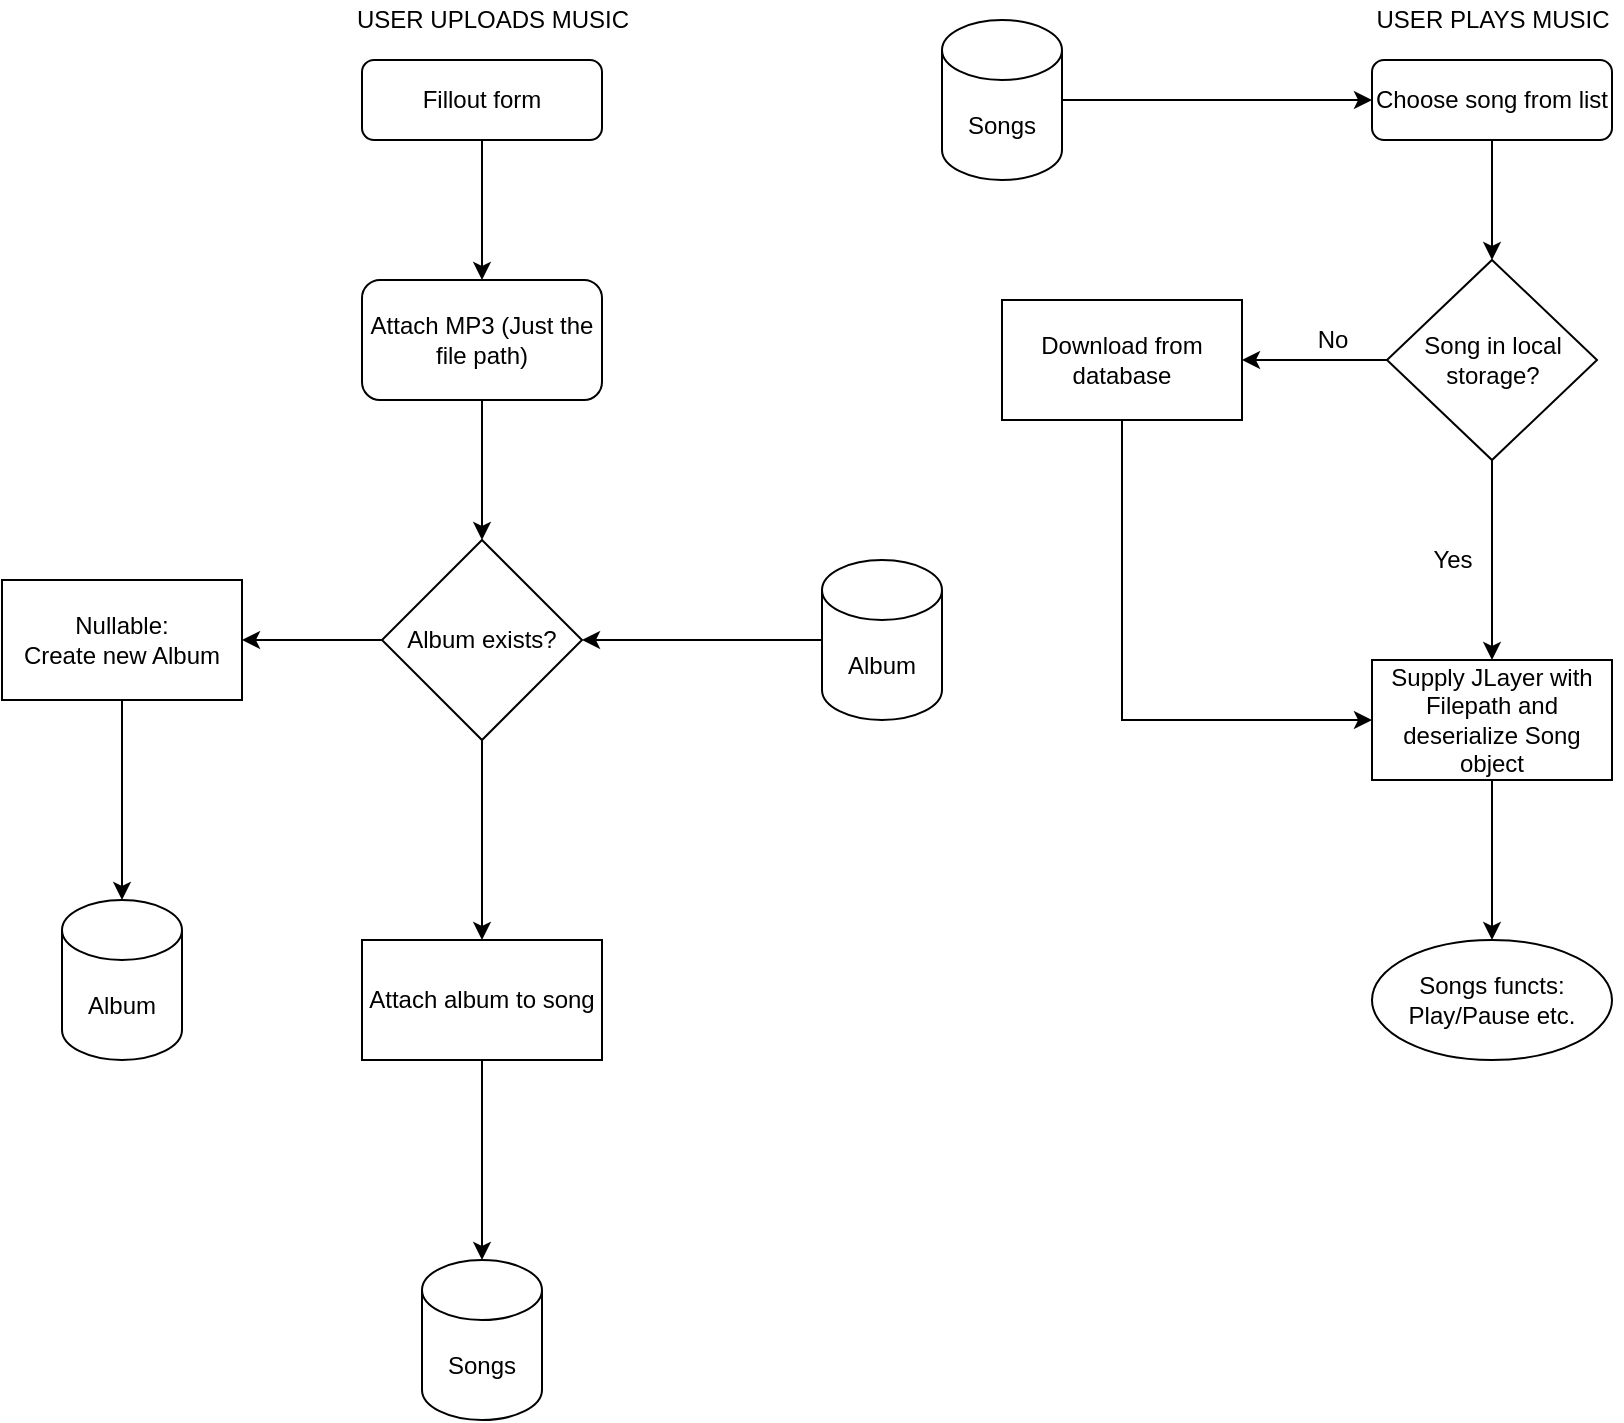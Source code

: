 <mxfile version="19.0.3" type="device"><diagram id="C5RBs43oDa-KdzZeNtuy" name="Page-1"><mxGraphModel dx="1762" dy="603" grid="1" gridSize="10" guides="1" tooltips="1" connect="1" arrows="1" fold="1" page="1" pageScale="1" pageWidth="827" pageHeight="1169" math="0" shadow="0"><root><mxCell id="WIyWlLk6GJQsqaUBKTNV-0"/><mxCell id="WIyWlLk6GJQsqaUBKTNV-1" parent="WIyWlLk6GJQsqaUBKTNV-0"/><mxCell id="eSFcUjBhmhMo3ecZZT8Y-16" value="" style="edgeStyle=orthogonalEdgeStyle;rounded=0;orthogonalLoop=1;jettySize=auto;html=1;" edge="1" parent="WIyWlLk6GJQsqaUBKTNV-1" source="WIyWlLk6GJQsqaUBKTNV-3" target="eSFcUjBhmhMo3ecZZT8Y-15"><mxGeometry relative="1" as="geometry"/></mxCell><mxCell id="WIyWlLk6GJQsqaUBKTNV-3" value="Fillout form" style="rounded=1;whiteSpace=wrap;html=1;fontSize=12;glass=0;strokeWidth=1;shadow=0;" parent="WIyWlLk6GJQsqaUBKTNV-1" vertex="1"><mxGeometry x="160" y="80" width="120" height="40" as="geometry"/></mxCell><mxCell id="eSFcUjBhmhMo3ecZZT8Y-0" value="USER PLAYS MUSIC" style="text;html=1;resizable=0;autosize=1;align=center;verticalAlign=middle;points=[];fillColor=none;strokeColor=none;rounded=0;" vertex="1" parent="WIyWlLk6GJQsqaUBKTNV-1"><mxGeometry x="660" y="50" width="130" height="20" as="geometry"/></mxCell><mxCell id="eSFcUjBhmhMo3ecZZT8Y-1" value="USER UPLOADS MUSIC" style="text;html=1;resizable=0;autosize=1;align=center;verticalAlign=middle;points=[];fillColor=none;strokeColor=none;rounded=0;" vertex="1" parent="WIyWlLk6GJQsqaUBKTNV-1"><mxGeometry x="150" y="50" width="150" height="20" as="geometry"/></mxCell><mxCell id="eSFcUjBhmhMo3ecZZT8Y-4" value="" style="edgeStyle=orthogonalEdgeStyle;rounded=0;orthogonalLoop=1;jettySize=auto;html=1;" edge="1" parent="WIyWlLk6GJQsqaUBKTNV-1" source="eSFcUjBhmhMo3ecZZT8Y-2"><mxGeometry relative="1" as="geometry"><mxPoint x="725" y="180" as="targetPoint"/></mxGeometry></mxCell><mxCell id="eSFcUjBhmhMo3ecZZT8Y-2" value="Choose song from list" style="rounded=1;whiteSpace=wrap;html=1;fontSize=12;glass=0;strokeWidth=1;shadow=0;" vertex="1" parent="WIyWlLk6GJQsqaUBKTNV-1"><mxGeometry x="665" y="80" width="120" height="40" as="geometry"/></mxCell><mxCell id="eSFcUjBhmhMo3ecZZT8Y-7" value="" style="edgeStyle=orthogonalEdgeStyle;rounded=0;orthogonalLoop=1;jettySize=auto;html=1;" edge="1" parent="WIyWlLk6GJQsqaUBKTNV-1" source="eSFcUjBhmhMo3ecZZT8Y-5" target="eSFcUjBhmhMo3ecZZT8Y-6"><mxGeometry relative="1" as="geometry"/></mxCell><mxCell id="eSFcUjBhmhMo3ecZZT8Y-10" value="" style="edgeStyle=orthogonalEdgeStyle;rounded=0;orthogonalLoop=1;jettySize=auto;html=1;" edge="1" parent="WIyWlLk6GJQsqaUBKTNV-1" source="eSFcUjBhmhMo3ecZZT8Y-5" target="eSFcUjBhmhMo3ecZZT8Y-9"><mxGeometry relative="1" as="geometry"/></mxCell><mxCell id="eSFcUjBhmhMo3ecZZT8Y-5" value="Song in local storage?" style="rhombus;whiteSpace=wrap;html=1;" vertex="1" parent="WIyWlLk6GJQsqaUBKTNV-1"><mxGeometry x="672.5" y="180" width="105" height="100" as="geometry"/></mxCell><mxCell id="eSFcUjBhmhMo3ecZZT8Y-12" style="edgeStyle=orthogonalEdgeStyle;rounded=0;orthogonalLoop=1;jettySize=auto;html=1;entryX=0;entryY=0.5;entryDx=0;entryDy=0;" edge="1" parent="WIyWlLk6GJQsqaUBKTNV-1" source="eSFcUjBhmhMo3ecZZT8Y-6" target="eSFcUjBhmhMo3ecZZT8Y-9"><mxGeometry relative="1" as="geometry"><Array as="points"><mxPoint x="540" y="410"/></Array></mxGeometry></mxCell><mxCell id="eSFcUjBhmhMo3ecZZT8Y-6" value="Download from database" style="whiteSpace=wrap;html=1;" vertex="1" parent="WIyWlLk6GJQsqaUBKTNV-1"><mxGeometry x="480" y="200" width="120" height="60" as="geometry"/></mxCell><mxCell id="eSFcUjBhmhMo3ecZZT8Y-8" value="No" style="text;html=1;resizable=0;autosize=1;align=center;verticalAlign=middle;points=[];fillColor=none;strokeColor=none;rounded=0;" vertex="1" parent="WIyWlLk6GJQsqaUBKTNV-1"><mxGeometry x="630" y="210" width="30" height="20" as="geometry"/></mxCell><mxCell id="eSFcUjBhmhMo3ecZZT8Y-14" value="" style="edgeStyle=orthogonalEdgeStyle;rounded=0;orthogonalLoop=1;jettySize=auto;html=1;" edge="1" parent="WIyWlLk6GJQsqaUBKTNV-1" source="eSFcUjBhmhMo3ecZZT8Y-9" target="eSFcUjBhmhMo3ecZZT8Y-13"><mxGeometry relative="1" as="geometry"/></mxCell><mxCell id="eSFcUjBhmhMo3ecZZT8Y-9" value="Supply JLayer with Filepath and deserialize Song object" style="whiteSpace=wrap;html=1;" vertex="1" parent="WIyWlLk6GJQsqaUBKTNV-1"><mxGeometry x="665" y="380" width="120" height="60" as="geometry"/></mxCell><mxCell id="eSFcUjBhmhMo3ecZZT8Y-11" value="Yes" style="text;html=1;resizable=0;autosize=1;align=center;verticalAlign=middle;points=[];fillColor=none;strokeColor=none;rounded=0;" vertex="1" parent="WIyWlLk6GJQsqaUBKTNV-1"><mxGeometry x="685" y="320" width="40" height="20" as="geometry"/></mxCell><mxCell id="eSFcUjBhmhMo3ecZZT8Y-13" value="Songs functs:&lt;br&gt;Play/Pause etc." style="ellipse;whiteSpace=wrap;html=1;" vertex="1" parent="WIyWlLk6GJQsqaUBKTNV-1"><mxGeometry x="665" y="520" width="120" height="60" as="geometry"/></mxCell><mxCell id="eSFcUjBhmhMo3ecZZT8Y-18" value="" style="edgeStyle=orthogonalEdgeStyle;rounded=0;orthogonalLoop=1;jettySize=auto;html=1;" edge="1" parent="WIyWlLk6GJQsqaUBKTNV-1" source="eSFcUjBhmhMo3ecZZT8Y-15" target="eSFcUjBhmhMo3ecZZT8Y-17"><mxGeometry relative="1" as="geometry"/></mxCell><mxCell id="eSFcUjBhmhMo3ecZZT8Y-15" value="Attach MP3 (Just the file path)" style="whiteSpace=wrap;html=1;rounded=1;glass=0;strokeWidth=1;shadow=0;" vertex="1" parent="WIyWlLk6GJQsqaUBKTNV-1"><mxGeometry x="160" y="190" width="120" height="60" as="geometry"/></mxCell><mxCell id="eSFcUjBhmhMo3ecZZT8Y-20" value="" style="edgeStyle=orthogonalEdgeStyle;rounded=0;orthogonalLoop=1;jettySize=auto;html=1;" edge="1" parent="WIyWlLk6GJQsqaUBKTNV-1" source="eSFcUjBhmhMo3ecZZT8Y-17" target="eSFcUjBhmhMo3ecZZT8Y-19"><mxGeometry relative="1" as="geometry"/></mxCell><mxCell id="eSFcUjBhmhMo3ecZZT8Y-22" value="" style="edgeStyle=orthogonalEdgeStyle;rounded=0;orthogonalLoop=1;jettySize=auto;html=1;" edge="1" parent="WIyWlLk6GJQsqaUBKTNV-1" source="eSFcUjBhmhMo3ecZZT8Y-17" target="eSFcUjBhmhMo3ecZZT8Y-21"><mxGeometry relative="1" as="geometry"/></mxCell><mxCell id="eSFcUjBhmhMo3ecZZT8Y-17" value="Album exists?" style="rhombus;whiteSpace=wrap;html=1;" vertex="1" parent="WIyWlLk6GJQsqaUBKTNV-1"><mxGeometry x="170" y="320" width="100" height="100" as="geometry"/></mxCell><mxCell id="eSFcUjBhmhMo3ecZZT8Y-29" style="edgeStyle=orthogonalEdgeStyle;rounded=0;orthogonalLoop=1;jettySize=auto;html=1;" edge="1" parent="WIyWlLk6GJQsqaUBKTNV-1" source="eSFcUjBhmhMo3ecZZT8Y-19" target="eSFcUjBhmhMo3ecZZT8Y-28"><mxGeometry relative="1" as="geometry"/></mxCell><mxCell id="eSFcUjBhmhMo3ecZZT8Y-19" value="Nullable:&lt;br&gt;Create new Album" style="whiteSpace=wrap;html=1;" vertex="1" parent="WIyWlLk6GJQsqaUBKTNV-1"><mxGeometry x="-20" y="340" width="120" height="60" as="geometry"/></mxCell><mxCell id="eSFcUjBhmhMo3ecZZT8Y-31" value="" style="edgeStyle=orthogonalEdgeStyle;rounded=0;orthogonalLoop=1;jettySize=auto;html=1;" edge="1" parent="WIyWlLk6GJQsqaUBKTNV-1" source="eSFcUjBhmhMo3ecZZT8Y-21" target="eSFcUjBhmhMo3ecZZT8Y-30"><mxGeometry relative="1" as="geometry"/></mxCell><mxCell id="eSFcUjBhmhMo3ecZZT8Y-21" value="Attach album to song" style="whiteSpace=wrap;html=1;" vertex="1" parent="WIyWlLk6GJQsqaUBKTNV-1"><mxGeometry x="160" y="520" width="120" height="60" as="geometry"/></mxCell><mxCell id="eSFcUjBhmhMo3ecZZT8Y-24" style="edgeStyle=orthogonalEdgeStyle;rounded=0;orthogonalLoop=1;jettySize=auto;html=1;entryX=0;entryY=0.5;entryDx=0;entryDy=0;" edge="1" parent="WIyWlLk6GJQsqaUBKTNV-1" source="eSFcUjBhmhMo3ecZZT8Y-23" target="eSFcUjBhmhMo3ecZZT8Y-2"><mxGeometry relative="1" as="geometry"/></mxCell><mxCell id="eSFcUjBhmhMo3ecZZT8Y-23" value="Songs" style="shape=cylinder3;whiteSpace=wrap;html=1;boundedLbl=1;backgroundOutline=1;size=15;" vertex="1" parent="WIyWlLk6GJQsqaUBKTNV-1"><mxGeometry x="450" y="60" width="60" height="80" as="geometry"/></mxCell><mxCell id="eSFcUjBhmhMo3ecZZT8Y-27" style="edgeStyle=orthogonalEdgeStyle;rounded=0;orthogonalLoop=1;jettySize=auto;html=1;entryX=1;entryY=0.5;entryDx=0;entryDy=0;" edge="1" parent="WIyWlLk6GJQsqaUBKTNV-1" source="eSFcUjBhmhMo3ecZZT8Y-25" target="eSFcUjBhmhMo3ecZZT8Y-17"><mxGeometry relative="1" as="geometry"/></mxCell><mxCell id="eSFcUjBhmhMo3ecZZT8Y-25" value="Album" style="shape=cylinder3;whiteSpace=wrap;html=1;boundedLbl=1;backgroundOutline=1;size=15;" vertex="1" parent="WIyWlLk6GJQsqaUBKTNV-1"><mxGeometry x="390" y="330" width="60" height="80" as="geometry"/></mxCell><mxCell id="eSFcUjBhmhMo3ecZZT8Y-28" value="Album" style="shape=cylinder3;whiteSpace=wrap;html=1;boundedLbl=1;backgroundOutline=1;size=15;" vertex="1" parent="WIyWlLk6GJQsqaUBKTNV-1"><mxGeometry x="10" y="500" width="60" height="80" as="geometry"/></mxCell><mxCell id="eSFcUjBhmhMo3ecZZT8Y-30" value="Songs" style="shape=cylinder3;whiteSpace=wrap;html=1;boundedLbl=1;backgroundOutline=1;size=15;" vertex="1" parent="WIyWlLk6GJQsqaUBKTNV-1"><mxGeometry x="190" y="680" width="60" height="80" as="geometry"/></mxCell></root></mxGraphModel></diagram></mxfile>